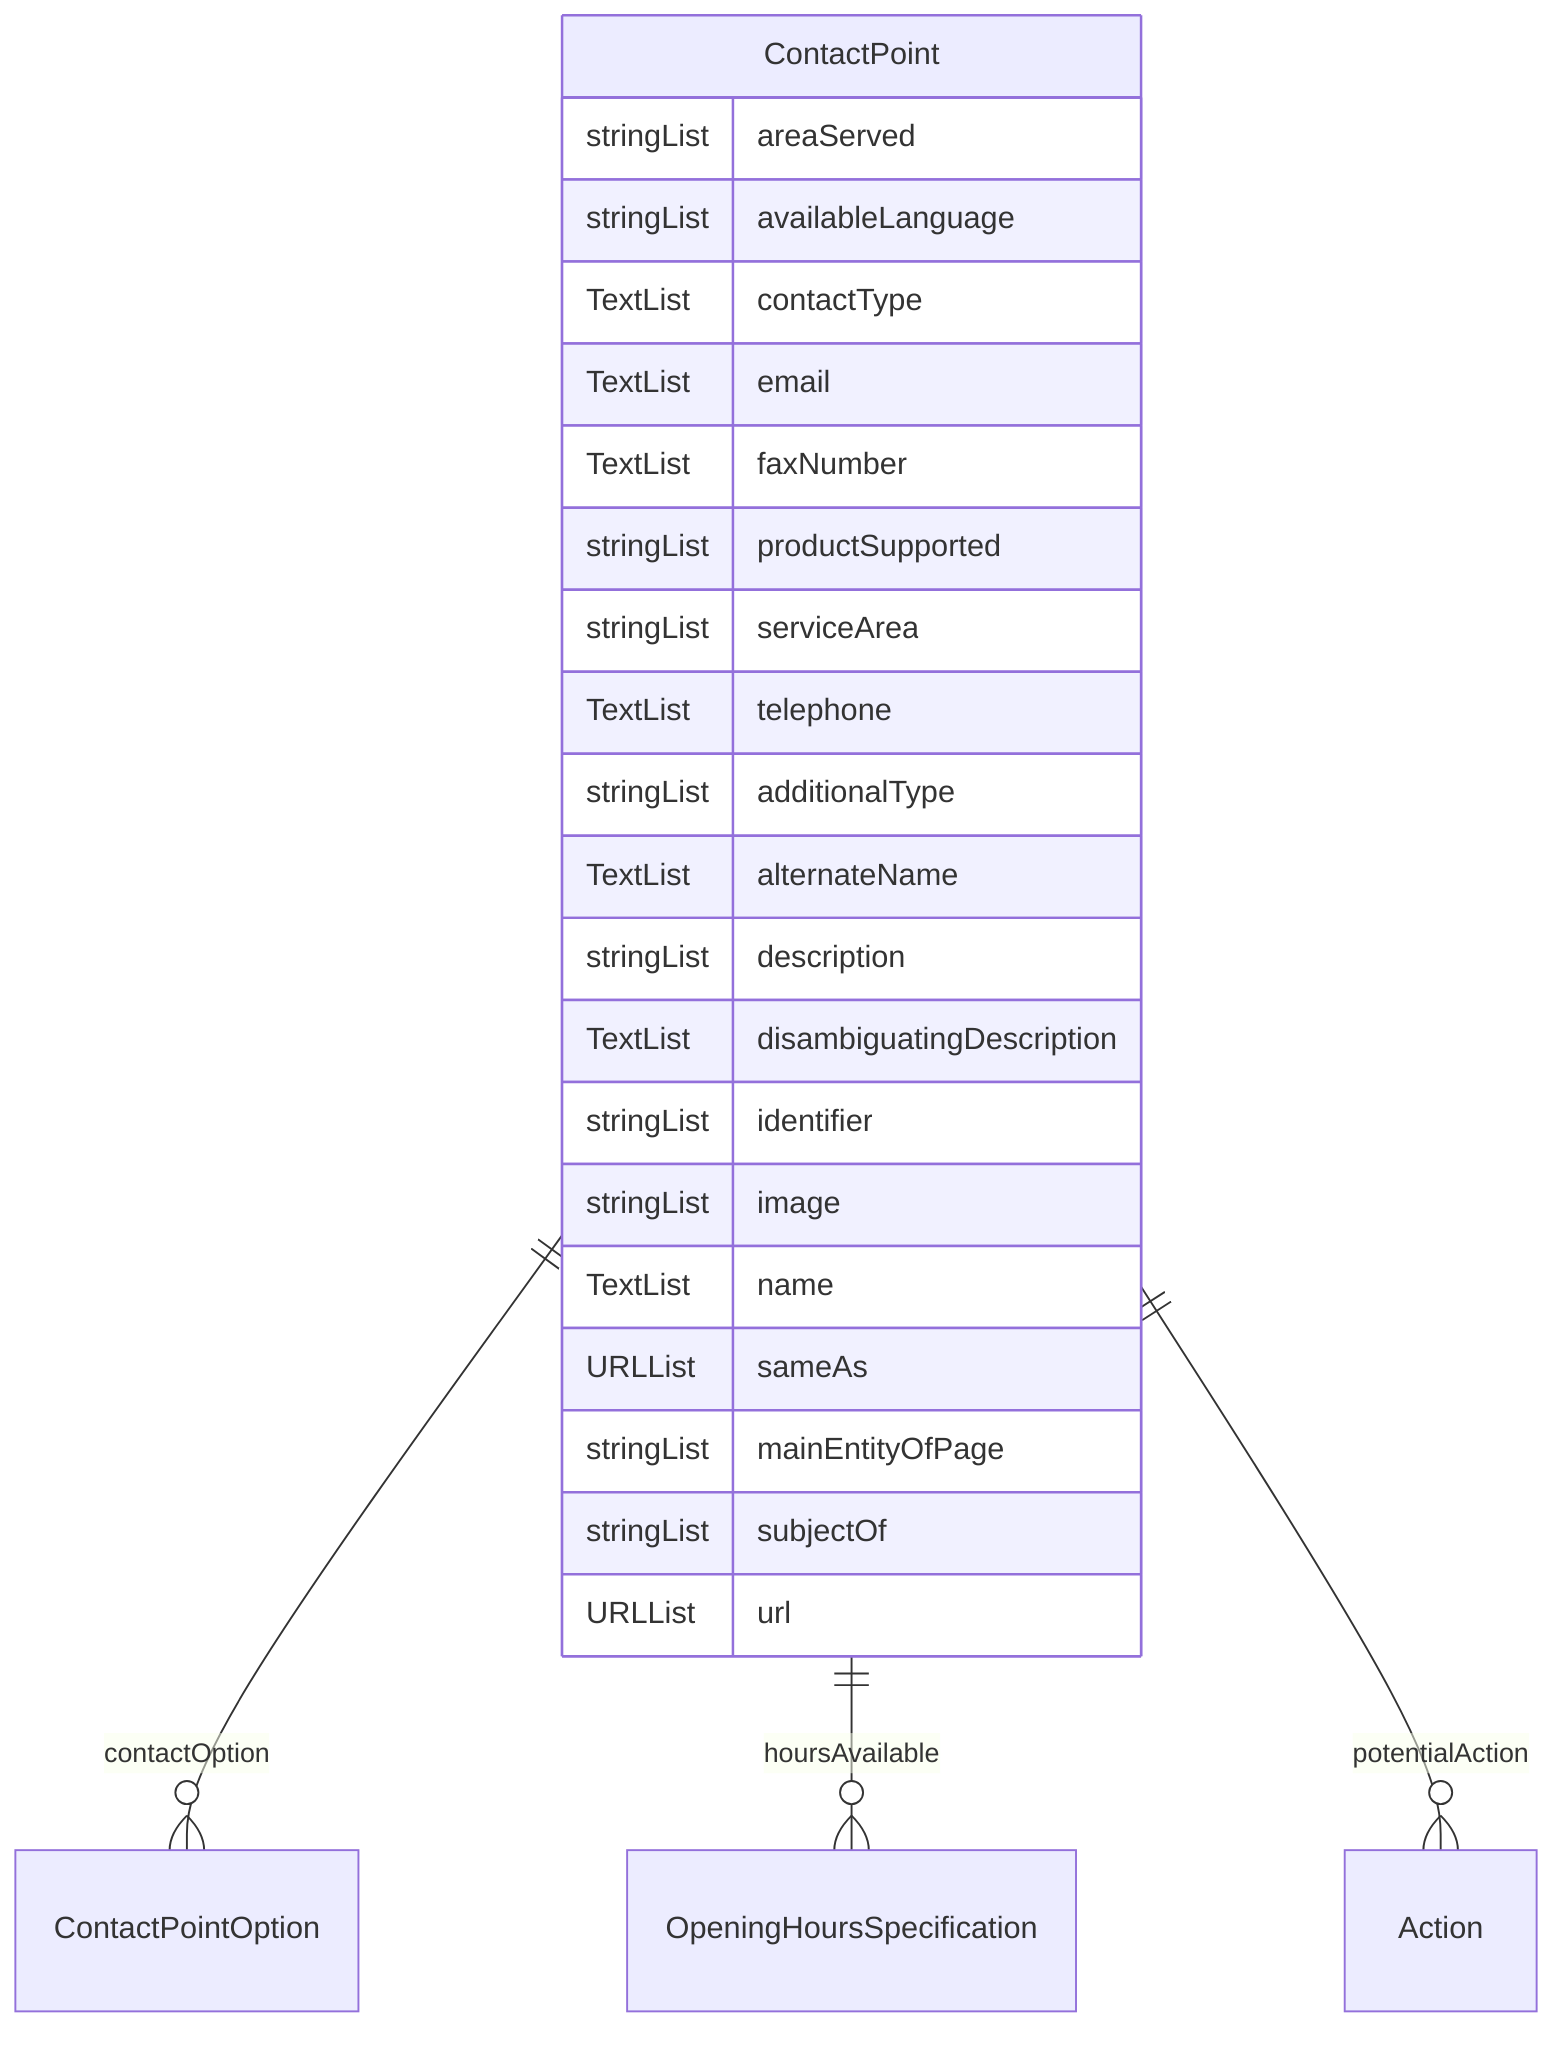 erDiagram
ContactPoint {
    stringList areaServed  
    stringList availableLanguage  
    TextList contactType  
    TextList email  
    TextList faxNumber  
    stringList productSupported  
    stringList serviceArea  
    TextList telephone  
    stringList additionalType  
    TextList alternateName  
    stringList description  
    TextList disambiguatingDescription  
    stringList identifier  
    stringList image  
    TextList name  
    URLList sameAs  
    stringList mainEntityOfPage  
    stringList subjectOf  
    URLList url  
}

ContactPoint ||--}o ContactPointOption : "contactOption"
ContactPoint ||--}o OpeningHoursSpecification : "hoursAvailable"
ContactPoint ||--}o Action : "potentialAction"